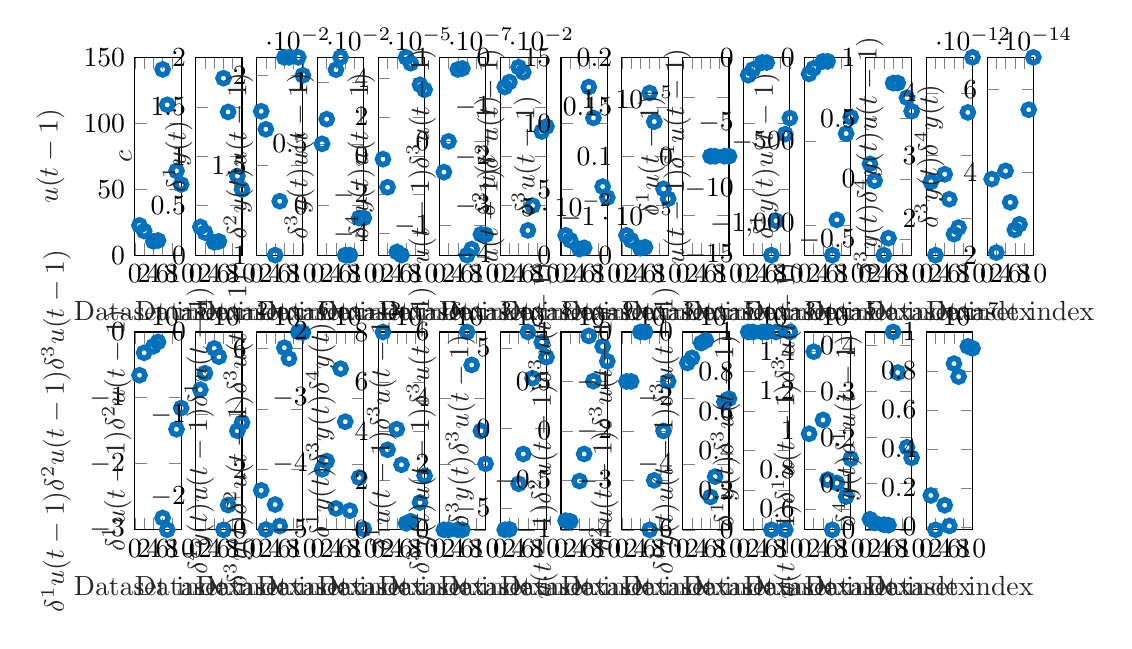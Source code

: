 % This file was created by matlab2tikz.
%
\definecolor{mycolor1}{rgb}{0.0,0.447,0.741}%
%
\begin{tikzpicture}

\begin{axis}[%
width=0.588cm,
height=2.512cm,
at={(0cm,3.488cm)},
scale only axis,
xmin=0,
xmax=10,
xlabel style={font=\color{white!15!black}},
xlabel={Dataset index},
ymin=0,
ymax=150,
ylabel style={font=\color{white!15!black}},
ylabel={$u(t-1)$},
axis background/.style={fill=white}
]
\addplot [color=mycolor1, line width=2.0pt, draw=none, mark=o, mark options={solid, mycolor1}, forget plot]
  table[row sep=crcr]{%
1	22.567\\
2	18.295\\
4	10.474\\
5	11.114\\
6	140.859\\
7	113.979\\
9	63.873\\
10	53.565\\
};
\end{axis}

\begin{axis}[%
width=0.588cm,
height=2.512cm,
at={(0.773cm,3.488cm)},
scale only axis,
xmin=0,
xmax=10,
xlabel style={font=\color{white!15!black}},
xlabel={Dataset index},
ymin=0,
ymax=2,
ylabel style={font=\color{white!15!black}},
ylabel={$c$},
axis background/.style={fill=white}
]
\addplot [color=mycolor1, line width=2.0pt, draw=none, mark=o, mark options={solid, mycolor1}, forget plot]
  table[row sep=crcr]{%
1	0.286\\
2	0.228\\
4	0.13\\
5	0.139\\
6	1.789\\
7	1.448\\
9	0.8\\
10	0.663\\
};
\end{axis}

\begin{axis}[%
width=0.588cm,
height=2.512cm,
at={(1.546cm,3.488cm)},
scale only axis,
xmin=0,
xmax=10,
xlabel style={font=\color{white!15!black}},
xlabel={Dataset index},
ymin=0.01,
ymax=0.021,
ylabel style={font=\color{white!15!black}},
ylabel={$\delta^1 y(t)$},
axis background/.style={fill=white}
]
\addplot [color=mycolor1, line width=2.0pt, draw=none, mark=o, mark options={solid, mycolor1}, forget plot]
  table[row sep=crcr]{%
1	0.018\\
2	0.017\\
4	0.01\\
5	0.013\\
6	0.021\\
7	0.021\\
9	0.021\\
10	0.02\\
};
\end{axis}

\begin{axis}[%
width=0.588cm,
height=2.512cm,
at={(2.319cm,3.488cm)},
scale only axis,
xmin=0,
xmax=10,
xlabel style={font=\color{white!15!black}},
xlabel={Dataset index},
ymin=-0.004,
ymax=0.012,
ylabel style={font=\color{white!15!black}},
ylabel={$\delta^2 y(t)u(t-1)$},
axis background/.style={fill=white}
]
\addplot [color=mycolor1, line width=2.0pt, draw=none, mark=o, mark options={solid, mycolor1}, forget plot]
  table[row sep=crcr]{%
1	0.005\\
2	0.007\\
4	0.011\\
5	0.012\\
6	-0.004\\
7	-0.004\\
9	-0.001\\
10	-0.001\\
};
\end{axis}

\begin{axis}[%
width=0.588cm,
height=2.512cm,
at={(3.092cm,3.488cm)},
scale only axis,
xmin=0,
xmax=10,
xlabel style={font=\color{white!15!black}},
xlabel={Dataset index},
ymin=-5.117e-05,
ymax=5.077e-05,
ylabel style={font=\color{white!15!black}},
ylabel={$\delta^3 y(t)u(t-1)$},
axis background/.style={fill=white}
]
\addplot [color=mycolor1, line width=2.0pt, draw=none, mark=o, mark options={solid, mycolor1}, forget plot]
  table[row sep=crcr]{%
1	-1.691e-06\\
2	-1.618e-05\\
4	-4.954e-05\\
5	-5.117e-05\\
6	5.077e-05\\
7	4.776e-05\\
9	3.662e-05\\
10	3.409e-05\\
};
\end{axis}

\begin{axis}[%
width=0.588cm,
height=2.512cm,
at={(3.866cm,3.488cm)},
scale only axis,
xmin=0,
xmax=10,
xlabel style={font=\color{white!15!black}},
xlabel={Dataset index},
ymin=-1.352e-07,
ymax=1e-07,
ylabel style={font=\color{white!15!black}},
ylabel={$\delta^4 y(t)u(t-1)$},
axis background/.style={fill=white}
]
\addplot [color=mycolor1, line width=2.0pt, draw=none, mark=o, mark options={solid, mycolor1}, forget plot]
  table[row sep=crcr]{%
1	-3.649e-08\\
2	1.043e-10\\
4	8.558e-08\\
5	8.68e-08\\
6	-1.352e-07\\
7	-1.28e-07\\
9	-1.105e-07\\
10	-1.11e-07\\
};
\end{axis}

\begin{axis}[%
width=0.588cm,
height=2.512cm,
at={(4.639cm,3.488cm)},
scale only axis,
xmin=0,
xmax=10,
xlabel style={font=\color{white!15!black}},
xlabel={Dataset index},
ymin=-0.04,
ymax=0,
ylabel style={font=\color{white!15!black}},
ylabel={$u(t-1)\delta^3 u(t-1)$},
axis background/.style={fill=white}
]
\addplot [color=mycolor1, line width=2.0pt, draw=none, mark=o, mark options={solid, mycolor1}, forget plot]
  table[row sep=crcr]{%
1	-0.006\\
2	-0.005\\
4	-0.002\\
5	-0.003\\
6	-0.035\\
7	-0.03\\
9	-0.015\\
10	-0.014\\
};
\end{axis}

\begin{axis}[%
width=0.588cm,
height=2.512cm,
at={(5.412cm,3.488cm)},
scale only axis,
xmin=0,
xmax=10,
xlabel style={font=\color{white!15!black}},
xlabel={Dataset index},
ymin=0,
ymax=15,
ylabel style={font=\color{white!15!black}},
ylabel={$u(t-1)\delta^2 u(t-1)$},
axis background/.style={fill=white}
]
\addplot [color=mycolor1, line width=2.0pt, draw=none, mark=o, mark options={solid, mycolor1}, forget plot]
  table[row sep=crcr]{%
1	1.505\\
2	1.131\\
4	0.46\\
5	0.552\\
6	12.75\\
7	10.405\\
9	5.198\\
10	4.371\\
};
\end{axis}

\begin{axis}[%
width=0.588cm,
height=2.512cm,
at={(6.185cm,3.488cm)},
scale only axis,
xmin=0,
xmax=10,
xlabel style={font=\color{white!15!black}},
xlabel={Dataset index},
ymin=0,
ymax=0.2,
ylabel style={font=\color{white!15!black}},
ylabel={$\delta^2 u(t-1)$},
axis background/.style={fill=white}
]
\addplot [color=mycolor1, line width=2.0pt, draw=none, mark=o, mark options={solid, mycolor1}, forget plot]
  table[row sep=crcr]{%
1	0.02\\
2	0.015\\
4	0.007\\
5	0.008\\
6	0.164\\
7	0.135\\
9	0.067\\
10	0.057\\
};
\end{axis}

\begin{axis}[%
width=0.588cm,
height=2.512cm,
at={(6.958cm,3.488cm)},
scale only axis,
xmin=0,
xmax=10,
xlabel style={font=\color{white!15!black}},
xlabel={Dataset index},
ymin=-0.0,
ymax=0,
ylabel style={font=\color{white!15!black}},
ylabel={$\delta^3 u(t-1)$},
axis background/.style={fill=white}
]
\addplot [color=mycolor1, line width=2.0pt, draw=none, mark=o, mark options={solid, mycolor1}, forget plot]
  table[row sep=crcr]{%
1	-8.41e-05\\
2	-6.587e-05\\
4	-3.034e-05\\
5	-3.845e-05\\
6	-0.0\\
7	-0.0\\
9	-0.0\\
10	-0.0\\
};
\end{axis}

\begin{axis}[%
width=0.588cm,
height=2.512cm,
at={(7.731cm,3.488cm)},
scale only axis,
xmin=0,
xmax=10,
xlabel style={font=\color{white!15!black}},
xlabel={Dataset index},
ymin=-15.011,
ymax=0,
ylabel style={font=\color{white!15!black}},
ylabel={$\delta^1 u(t-1)$},
axis background/.style={fill=white}
]
\addplot [color=mycolor1, line width=2.0pt, draw=none, mark=o, mark options={solid, mycolor1}, forget plot]
  table[row sep=crcr]{%
1	-1.356\\
2	-0.924\\
4	-0.39\\
5	-0.394\\
6	-15.011\\
7	-12.404\\
9	-5.829\\
10	-4.608\\
};
\end{axis}

\begin{axis}[%
width=0.588cm,
height=2.512cm,
at={(8.504cm,3.488cm)},
scale only axis,
xmin=0,
xmax=10,
xlabel style={font=\color{white!15!black}},
xlabel={Dataset index},
ymin=-1174.791,
ymax=0,
ylabel style={font=\color{white!15!black}},
ylabel={$u(t-1)\delta^1 u(t-1)$},
axis background/.style={fill=white}
]
\addplot [color=mycolor1, line width=2.0pt, draw=none, mark=o, mark options={solid, mycolor1}, forget plot]
  table[row sep=crcr]{%
1	-98.213\\
2	-65.006\\
4	-24.072\\
5	-23.704\\
6	-1174.791\\
7	-965.223\\
9	-452.973\\
10	-355.387\\
};
\end{axis}

\begin{axis}[%
width=0.588cm,
height=2.512cm,
at={(9.277cm,3.488cm)},
scale only axis,
xmin=0,
xmax=10,
xlabel style={font=\color{white!15!black}},
xlabel={Dataset index},
ymin=-0.627,
ymax=1,
ylabel style={font=\color{white!15!black}},
ylabel={$\delta^1 y(t)u(t-1)$},
axis background/.style={fill=white}
]
\addplot [color=mycolor1, line width=2.0pt, draw=none, mark=o, mark options={solid, mycolor1}, forget plot]
  table[row sep=crcr]{%
1	0.124\\
2	-0.015\\
4	-0.627\\
5	-0.487\\
6	0.788\\
7	0.789\\
9	0.668\\
10	0.557\\
};
\end{axis}

\begin{axis}[%
width=0.588cm,
height=2.512cm,
at={(10.05cm,3.488cm)},
scale only axis,
xmin=0,
xmax=10,
xlabel style={font=\color{white!15!black}},
xlabel={Dataset index},
ymin=1.416e-12,
ymax=4.566e-12,
ylabel style={font=\color{white!15!black}},
ylabel={$\delta^3 y(t)\delta^4 y(t)u(t-1)$},
axis background/.style={fill=white}
]
\addplot [color=mycolor1, line width=2.0pt, draw=none, mark=o, mark options={solid, mycolor1}, forget plot]
  table[row sep=crcr]{%
1	2.582e-12\\
2	1.416e-12\\
4	2.704e-12\\
5	2.306e-12\\
6	1.75e-12\\
7	1.855e-12\\
9	3.689e-12\\
10	4.566e-12\\
};
\end{axis}

\begin{axis}[%
width=0.588cm,
height=2.512cm,
at={(10.823cm,3.488cm)},
scale only axis,
xmin=0,
xmax=10,
xlabel style={font=\color{white!15!black}},
xlabel={Dataset index},
ymin=2e-14,
ymax=6.778e-14,
ylabel style={font=\color{white!15!black}},
ylabel={$\delta^3 y(t)\delta^4 y(t)$},
axis background/.style={fill=white}
]
\addplot [color=mycolor1, line width=2.0pt, draw=none, mark=o, mark options={solid, mycolor1}, forget plot]
  table[row sep=crcr]{%
1	3.838e-14\\
2	2.061e-14\\
4	4.036e-14\\
5	3.276e-14\\
6	2.61e-14\\
7	2.745e-14\\
9	5.513e-14\\
10	6.778e-14\\
};
\end{axis}

\begin{axis}[%
width=0.588cm,
height=2.512cm,
at={(0cm,0cm)},
scale only axis,
xmin=0,
xmax=10,
xlabel style={font=\color{white!15!black}},
xlabel={Dataset index},
ymin=-3.009e-05,
ymax=0,
ylabel style={font=\color{white!15!black}},
ylabel={$\delta^1 u(t-1)\delta^2 u(t-1)\delta^3 u(t-1)$},
axis background/.style={fill=white}
]
\addplot [color=mycolor1, line width=2.0pt, draw=none, mark=o, mark options={solid, mycolor1}, forget plot]
  table[row sep=crcr]{%
1	-6.577e-06\\
2	-3.163e-06\\
4	-2.176e-06\\
5	-1.514e-06\\
6	-2.829e-05\\
7	-3.009e-05\\
9	-1.48e-05\\
10	-1.157e-05\\
};
\end{axis}

\begin{axis}[%
width=0.588cm,
height=2.512cm,
at={(0.773cm,0cm)},
scale only axis,
xmin=0,
xmax=10,
xlabel style={font=\color{white!15!black}},
xlabel={Dataset index},
ymin=-0.024,
ymax=0,
ylabel style={font=\color{white!15!black}},
ylabel={$\delta^1 u(t-1)\delta^2 u(t-1)$},
axis background/.style={fill=white}
]
\addplot [color=mycolor1, line width=2.0pt, draw=none, mark=o, mark options={solid, mycolor1}, forget plot]
  table[row sep=crcr]{%
1	-0.007\\
2	-0.005\\
4	-0.002\\
5	-0.003\\
6	-0.024\\
7	-0.021\\
9	-0.012\\
10	-0.011\\
};
\end{axis}

\begin{axis}[%
width=0.588cm,
height=2.512cm,
at={(1.546cm,0cm)},
scale only axis,
xmin=0,
xmax=10,
xlabel style={font=\color{white!15!black}},
xlabel={Dataset index},
ymin=0,
ymax=6.55e-06,
ylabel style={font=\color{white!15!black}},
ylabel={$\delta^4 y(t)u(t-1)\delta^1 u(t-1)$},
axis background/.style={fill=white}
]
\addplot [color=mycolor1, line width=2.0pt, draw=none, mark=o, mark options={solid, mycolor1}, forget plot]
  table[row sep=crcr]{%
1	1.306e-06\\
2	9.987e-09\\
4	8.36e-07\\
5	1.241e-07\\
6	6.029e-06\\
7	5.671e-06\\
9	6.55e-06\\
10	6.529e-06\\
};
\end{axis}

\begin{axis}[%
width=0.588cm,
height=2.512cm,
at={(2.319cm,0cm)},
scale only axis,
xmin=0,
xmax=10,
xlabel style={font=\color{white!15!black}},
xlabel={Dataset index},
ymin=-5e-12,
ymax=-2e-12,
ylabel style={font=\color{white!15!black}},
ylabel={$\delta^3 y(t)\delta^2 u(t-1)\delta^3 u(t-1)$},
axis background/.style={fill=white}
]
\addplot [color=mycolor1, line width=2.0pt, draw=none, mark=o, mark options={solid, mycolor1}, forget plot]
  table[row sep=crcr]{%
1	-4.082e-12\\
2	-3.958e-12\\
4	-4.676e-12\\
5	-2.557e-12\\
6	-3.361e-12\\
7	-4.71e-12\\
9	-4.209e-12\\
10	-4.989e-12\\
};
\end{axis}

\begin{axis}[%
width=0.588cm,
height=2.512cm,
at={(3.092cm,0cm)},
scale only axis,
xmin=0,
xmax=10,
xlabel style={font=\color{white!15!black}},
xlabel={Dataset index},
ymin=0,
ymax=8.023e-16,
ylabel style={font=\color{white!15!black}},
ylabel={$\delta^1 y(t)\delta^3 y(t)\delta^4 y(t)$},
axis background/.style={fill=white}
]
\addplot [color=mycolor1, line width=2.0pt, draw=none, mark=o, mark options={solid, mycolor1}, forget plot]
  table[row sep=crcr]{%
1	8.023e-16\\
2	3.245e-16\\
4	4.081e-16\\
5	2.638e-16\\
6	2.624e-17\\
7	3.474e-17\\
9	1.107e-16\\
10	2.193e-16\\
};
\end{axis}

\begin{axis}[%
width=0.588cm,
height=2.512cm,
at={(3.866cm,0cm)},
scale only axis,
xmin=0,
xmax=10,
xlabel style={font=\color{white!15!black}},
xlabel={Dataset index},
ymin=0,
ymax=0.006,
ylabel style={font=\color{white!15!black}},
ylabel={$\delta^1 u(t-1)\delta^3 u(t-1)$},
axis background/.style={fill=white}
]
\addplot [color=mycolor1, line width=2.0pt, draw=none, mark=o, mark options={solid, mycolor1}, forget plot]
  table[row sep=crcr]{%
1	0.0\\
2	0.0\\
4	0.0\\
5	0.0\\
6	0.006\\
7	0.005\\
9	0.003\\
10	0.002\\
};
\end{axis}

\begin{axis}[%
width=0.588cm,
height=2.512cm,
at={(4.639cm,0cm)},
scale only axis,
xmin=0,
xmax=10,
xlabel style={font=\color{white!15!black}},
xlabel={Dataset index},
ymin=-6.32e-08,
ymax=5.985e-08,
ylabel style={font=\color{white!15!black}},
ylabel={$\delta^3 y(t)u(t-1)\delta^3 u(t-1)$},
axis background/.style={fill=white}
]
\addplot [color=mycolor1, line width=2.0pt, draw=none, mark=o, mark options={solid, mycolor1}, forget plot]
  table[row sep=crcr]{%
1	-6.32e-08\\
2	-6.294e-08\\
4	-3.458e-08\\
5	-1.606e-08\\
6	5.985e-08\\
7	3.112e-08\\
9	5.349e-08\\
10	4.415e-08\\
};
\end{axis}

\begin{axis}[%
width=0.588cm,
height=2.512cm,
at={(5.412cm,0cm)},
scale only axis,
xmin=0,
xmax=10,
xlabel style={font=\color{white!15!black}},
xlabel={Dataset index},
ymin=-1e-09,
ymax=1e-09,
ylabel style={font=\color{white!15!black}},
ylabel={$\delta^3 y(t)\delta^3 u(t-1)$},
axis background/.style={fill=white}
]
\addplot [color=mycolor1, line width=2.0pt, draw=none, mark=o, mark options={solid, mycolor1}, forget plot]
  table[row sep=crcr]{%
1	-9.074e-10\\
2	-9.149e-10\\
4	-5.072e-10\\
5	-2.335e-10\\
6	9.602e-10\\
7	5.032e-10\\
9	8.533e-10\\
10	7.039e-10\\
};
\end{axis}

\begin{axis}[%
width=0.588cm,
height=2.512cm,
at={(6.185cm,0cm)},
scale only axis,
xmin=0,
xmax=10,
xlabel style={font=\color{white!15!black}},
xlabel={Dataset index},
ymin=-0.004,
ymax=0,
ylabel style={font=\color{white!15!black}},
ylabel={$u(t-1)\delta^2 u(t-1)\delta^3 u(t-1)$},
axis background/.style={fill=white}
]
\addplot [color=mycolor1, line width=2.0pt, draw=none, mark=o, mark options={solid, mycolor1}, forget plot]
  table[row sep=crcr]{%
1	-0.001\\
2	-0.001\\
4	-0.0\\
5	-0.0\\
6	-0.004\\
7	-0.003\\
9	-0.002\\
10	-0.001\\
};
\end{axis}

\begin{axis}[%
width=0.588cm,
height=2.512cm,
at={(6.958cm,0cm)},
scale only axis,
xmin=0,
xmax=10,
xlabel style={font=\color{white!15!black}},
xlabel={Dataset index},
ymin=-6e-05,
ymax=0,
ylabel style={font=\color{white!15!black}},
ylabel={$\delta^2 u(t-1)\delta^3 u(t-1)$},
axis background/.style={fill=white}
]
\addplot [color=mycolor1, line width=2.0pt, draw=none, mark=o, mark options={solid, mycolor1}, forget plot]
  table[row sep=crcr]{%
1	-9.407e-06\\
2	-7.835e-06\\
4	-3.356e-06\\
5	-2.553e-06\\
6	-5.004e-05\\
7	-4.389e-05\\
9	-2.124e-05\\
10	-2.024e-05\\
};
\end{axis}

\begin{axis}[%
width=0.588cm,
height=2.512cm,
at={(7.731cm,0cm)},
scale only axis,
xmin=0,
xmax=10,
xlabel style={font=\color{white!15!black}},
xlabel={Dataset index},
ymin=0.0,
ymax=0.001,
ylabel style={font=\color{white!15!black}},
ylabel={$\delta^1 y(t)u(t-1)\delta^3 u(t-1)$},
axis background/.style={fill=white}
]
\addplot [color=mycolor1, line width=2.0pt, draw=none, mark=o, mark options={solid, mycolor1}, forget plot]
  table[row sep=crcr]{%
1	0.001\\
2	0.001\\
4	0.001\\
5	0.001\\
6	0.0\\
7	0.001\\
9	0.0\\
10	0.001\\
};
\end{axis}

\begin{axis}[%
width=0.588cm,
height=2.512cm,
at={(8.504cm,0cm)},
scale only axis,
xmin=0,
xmax=10,
xlabel style={font=\color{white!15!black}},
xlabel={Dataset index},
ymin=4.945e-06,
ymax=1.5e-05,
ylabel style={font=\color{white!15!black}},
ylabel={$\delta^1 y(t)\delta^3 u(t-1)$},
axis background/.style={fill=white}
]
\addplot [color=mycolor1, line width=2.0pt, draw=none, mark=o, mark options={solid, mycolor1}, forget plot]
  table[row sep=crcr]{%
1	9.826e-06\\
2	1.4e-05\\
4	1.053e-05\\
5	7.494e-06\\
6	4.945e-06\\
7	7.323e-06\\
9	6.635e-06\\
10	8.556e-06\\
};
\end{axis}

\begin{axis}[%
width=0.588cm,
height=2.512cm,
at={(9.277cm,0cm)},
scale only axis,
xmin=0,
xmax=10,
xlabel style={font=\color{white!15!black}},
xlabel={Dataset index},
ymin=0,
ymax=0.429,
ylabel style={font=\color{white!15!black}},
ylabel={$u(t-1)\delta^1 u(t-1)\delta^3 u(t-1)$},
axis background/.style={fill=white}
]
\addplot [color=mycolor1, line width=2.0pt, draw=none, mark=o, mark options={solid, mycolor1}, forget plot]
  table[row sep=crcr]{%
1	0.023\\
2	0.015\\
4	0.011\\
5	0.01\\
6	0.429\\
7	0.341\\
9	0.179\\
10	0.156\\
};
\end{axis}

\begin{axis}[%
width=0.588cm,
height=2.512cm,
at={(10.05cm,0cm)},
scale only axis,
xmin=0,
xmax=10,
xlabel style={font=\color{white!15!black}},
xlabel={Dataset index},
ymin=-1.487e-09,
ymax=1e-07,
ylabel style={font=\color{white!15!black}},
ylabel={$\delta^4 y(t)\delta^1 u(t-1)$},
axis background/.style={fill=white}
]
\addplot [color=mycolor1, line width=2.0pt, draw=none, mark=o, mark options={solid, mycolor1}, forget plot]
  table[row sep=crcr]{%
1	1.613e-08\\
2	-1.487e-09\\
4	1.111e-08\\
5	4.998e-10\\
6	8.378e-08\\
7	7.711e-08\\
9	9.261e-08\\
10	9.161e-08\\
};
\end{axis}
\end{tikzpicture}%